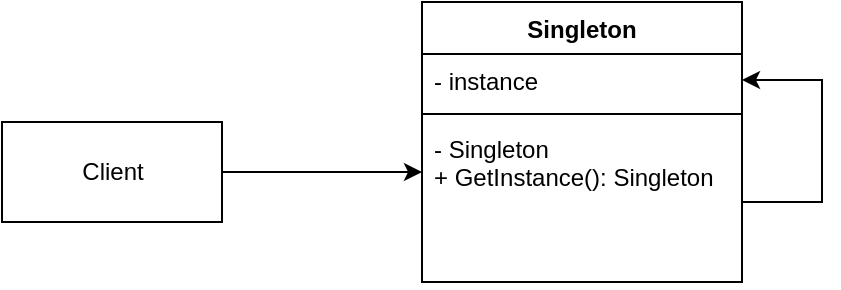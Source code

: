 <mxfile version="20.5.3" type="device"><diagram id="C5RBs43oDa-KdzZeNtuy" name="Page-1"><mxGraphModel dx="2062" dy="1132" grid="1" gridSize="10" guides="1" tooltips="1" connect="1" arrows="1" fold="1" page="1" pageScale="1" pageWidth="827" pageHeight="1169" math="0" shadow="0"><root><mxCell id="WIyWlLk6GJQsqaUBKTNV-0"/><mxCell id="WIyWlLk6GJQsqaUBKTNV-1" parent="WIyWlLk6GJQsqaUBKTNV-0"/><mxCell id="rLg7aNMpkdyJgTYunpV5-1" value="Client" style="html=1;" vertex="1" parent="WIyWlLk6GJQsqaUBKTNV-1"><mxGeometry x="200" y="350" width="110" height="50" as="geometry"/></mxCell><mxCell id="rLg7aNMpkdyJgTYunpV5-5" value="Singleton" style="swimlane;fontStyle=1;align=center;verticalAlign=top;childLayout=stackLayout;horizontal=1;startSize=26;horizontalStack=0;resizeParent=1;resizeParentMax=0;resizeLast=0;collapsible=1;marginBottom=0;" vertex="1" parent="WIyWlLk6GJQsqaUBKTNV-1"><mxGeometry x="410" y="290" width="160" height="140" as="geometry"/></mxCell><mxCell id="rLg7aNMpkdyJgTYunpV5-6" value="- instance" style="text;strokeColor=none;fillColor=none;align=left;verticalAlign=top;spacingLeft=4;spacingRight=4;overflow=hidden;rotatable=0;points=[[0,0.5],[1,0.5]];portConstraint=eastwest;" vertex="1" parent="rLg7aNMpkdyJgTYunpV5-5"><mxGeometry y="26" width="160" height="26" as="geometry"/></mxCell><mxCell id="rLg7aNMpkdyJgTYunpV5-7" value="" style="line;strokeWidth=1;fillColor=none;align=left;verticalAlign=middle;spacingTop=-1;spacingLeft=3;spacingRight=3;rotatable=0;labelPosition=right;points=[];portConstraint=eastwest;strokeColor=inherit;" vertex="1" parent="rLg7aNMpkdyJgTYunpV5-5"><mxGeometry y="52" width="160" height="8" as="geometry"/></mxCell><mxCell id="rLg7aNMpkdyJgTYunpV5-8" value="- Singleton&#10;+ GetInstance(): Singleton" style="text;strokeColor=none;fillColor=none;align=left;verticalAlign=top;spacingLeft=4;spacingRight=4;overflow=hidden;rotatable=0;points=[[0,0.5],[1,0.5]];portConstraint=eastwest;" vertex="1" parent="rLg7aNMpkdyJgTYunpV5-5"><mxGeometry y="60" width="160" height="80" as="geometry"/></mxCell><mxCell id="rLg7aNMpkdyJgTYunpV5-9" value="" style="endArrow=classic;html=1;rounded=0;exitX=1;exitY=0.5;exitDx=0;exitDy=0;entryX=1;entryY=0.5;entryDx=0;entryDy=0;" edge="1" parent="rLg7aNMpkdyJgTYunpV5-5" source="rLg7aNMpkdyJgTYunpV5-8" target="rLg7aNMpkdyJgTYunpV5-6"><mxGeometry width="50" height="50" relative="1" as="geometry"><mxPoint x="-20" y="310" as="sourcePoint"/><mxPoint x="170" y="30" as="targetPoint"/><Array as="points"><mxPoint x="200" y="100"/><mxPoint x="200" y="39"/></Array></mxGeometry></mxCell><mxCell id="rLg7aNMpkdyJgTYunpV5-10" value="" style="endArrow=classic;html=1;rounded=0;exitX=1;exitY=0.5;exitDx=0;exitDy=0;entryX=0;entryY=0.313;entryDx=0;entryDy=0;entryPerimeter=0;" edge="1" parent="WIyWlLk6GJQsqaUBKTNV-1" source="rLg7aNMpkdyJgTYunpV5-1" target="rLg7aNMpkdyJgTYunpV5-8"><mxGeometry width="50" height="50" relative="1" as="geometry"><mxPoint x="390" y="600" as="sourcePoint"/><mxPoint x="380" y="360" as="targetPoint"/></mxGeometry></mxCell></root></mxGraphModel></diagram></mxfile>